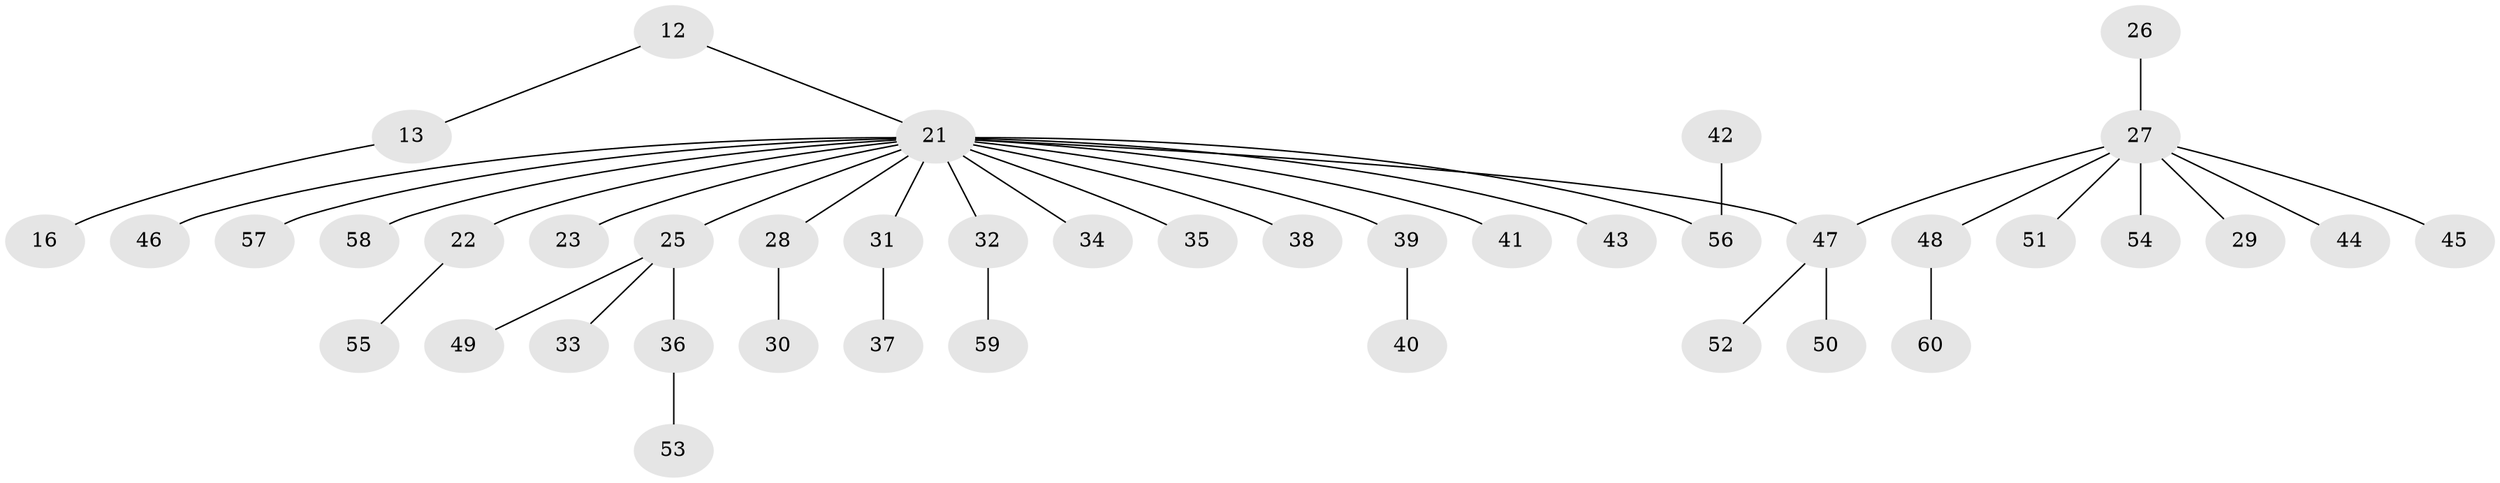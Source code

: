 // original degree distribution, {7: 0.016666666666666666, 2: 0.21666666666666667, 6: 0.016666666666666666, 4: 0.1, 3: 0.13333333333333333, 1: 0.5166666666666667}
// Generated by graph-tools (version 1.1) at 2025/55/03/04/25 21:55:53]
// undirected, 42 vertices, 41 edges
graph export_dot {
graph [start="1"]
  node [color=gray90,style=filled];
  12;
  13;
  16;
  21 [super="+17+19"];
  22;
  23;
  25;
  26;
  27 [super="+11+15+20+18"];
  28;
  29;
  30;
  31;
  32;
  33;
  34;
  35;
  36;
  37;
  38;
  39;
  40;
  41;
  42;
  43;
  44;
  45;
  46;
  47 [super="+5+10"];
  48;
  49;
  50;
  51;
  52;
  53;
  54;
  55;
  56 [super="+24"];
  57;
  58;
  59;
  60;
  12 -- 13;
  12 -- 21;
  13 -- 16;
  21 -- 23;
  21 -- 57;
  21 -- 32;
  21 -- 35;
  21 -- 39;
  21 -- 41;
  21 -- 43;
  21 -- 47;
  21 -- 56;
  21 -- 28;
  21 -- 31;
  21 -- 34;
  21 -- 38;
  21 -- 46;
  21 -- 22;
  21 -- 25;
  21 -- 58;
  22 -- 55;
  25 -- 33;
  25 -- 36;
  25 -- 49;
  26 -- 27;
  27 -- 54;
  27 -- 47;
  27 -- 51;
  27 -- 29;
  27 -- 45;
  27 -- 48;
  27 -- 44;
  28 -- 30;
  31 -- 37;
  32 -- 59;
  36 -- 53;
  39 -- 40;
  42 -- 56;
  47 -- 50;
  47 -- 52;
  48 -- 60;
}
